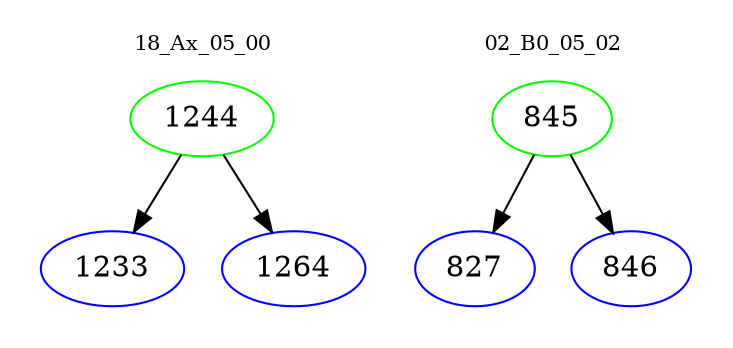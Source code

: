 digraph{
subgraph cluster_0 {
color = white
label = "18_Ax_05_00";
fontsize=10;
T0_1244 [label="1244", color="green"]
T0_1244 -> T0_1233 [color="black"]
T0_1233 [label="1233", color="blue"]
T0_1244 -> T0_1264 [color="black"]
T0_1264 [label="1264", color="blue"]
}
subgraph cluster_1 {
color = white
label = "02_B0_05_02";
fontsize=10;
T1_845 [label="845", color="green"]
T1_845 -> T1_827 [color="black"]
T1_827 [label="827", color="blue"]
T1_845 -> T1_846 [color="black"]
T1_846 [label="846", color="blue"]
}
}
